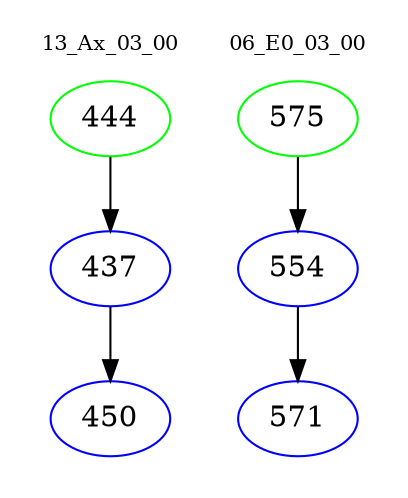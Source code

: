 digraph{
subgraph cluster_0 {
color = white
label = "13_Ax_03_00";
fontsize=10;
T0_444 [label="444", color="green"]
T0_444 -> T0_437 [color="black"]
T0_437 [label="437", color="blue"]
T0_437 -> T0_450 [color="black"]
T0_450 [label="450", color="blue"]
}
subgraph cluster_1 {
color = white
label = "06_E0_03_00";
fontsize=10;
T1_575 [label="575", color="green"]
T1_575 -> T1_554 [color="black"]
T1_554 [label="554", color="blue"]
T1_554 -> T1_571 [color="black"]
T1_571 [label="571", color="blue"]
}
}
